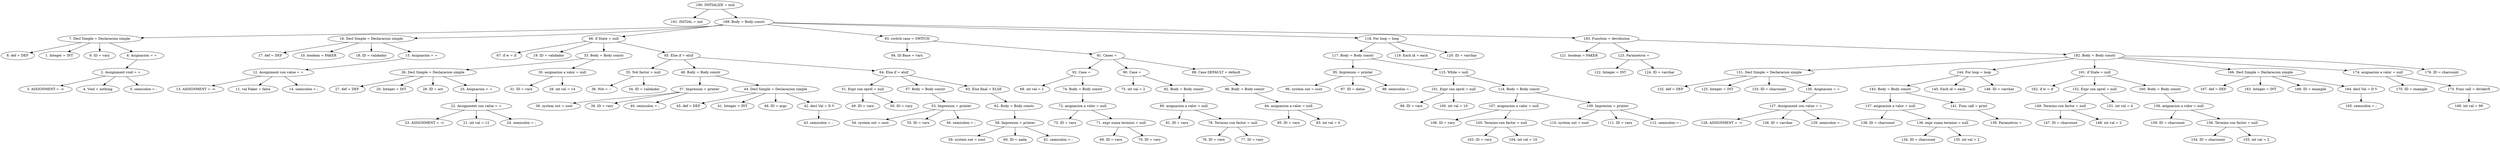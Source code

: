 digraph G {
"190. INITIALIZE = null"->"191. INITIAL = init"
"190. INITIALIZE = null"->"189. Body = Body constr"
"189. Body = Body constr"->"7. Decl Simple = Declaracion simple"
"7. Decl Simple = Declaracion simple"->"8. def = DEF"
"7. Decl Simple = Declaracion simple"->"1. Integer = INT"
"7. Decl Simple = Declaracion simple"->"9. ID = vary"
"7. Decl Simple = Declaracion simple"->"6. Asignacion = ="
"6. Asignacion = ="->"2. Assignment void = ="
"2. Assignment void = ="->"3. ASSIGNMENT = ->"
"2. Assignment void = ="->"4. Void = nothing"
"2. Assignment void = ="->"5. semicolon = ;"
"189. Body = Body constr"->"16. Decl Simple = Declaracion simple"
"16. Decl Simple = Declaracion simple"->"17. def = DEF"
"16. Decl Simple = Declaracion simple"->"10. boolean = FAKER"
"16. Decl Simple = Declaracion simple"->"18. ID = validador"
"16. Decl Simple = Declaracion simple"->"15. Asignacion = ="
"15. Asignacion = ="->"12. Assignment con value = ="
"12. Assignment con value = ="->"13. ASSIGNMENT = ->"
"12. Assignment con value = ="->"11. val Faker = false"
"12. Assignment con value = ="->"14. semicolon = ;"
"189. Body = Body constr"->"66. if State = null"
"66. if State = null"->"67. if w = if"
"66. if State = null"->"19. ID = validador"
"66. if State = null"->"33. Body = Body constr"
"33. Body = Body constr"->"26. Decl Simple = Declaracion simple"
"26. Decl Simple = Declaracion simple"->"27. def = DEF"
"26. Decl Simple = Declaracion simple"->"20. Integer = INT"
"26. Decl Simple = Declaracion simple"->"28. ID = act"
"26. Decl Simple = Declaracion simple"->"25. Asignacion = ="
"25. Asignacion = ="->"22. Assignment con value = ="
"22. Assignment con value = ="->"23. ASSIGNMENT = ->"
"22. Assignment con value = ="->"21. int val = 12"
"22. Assignment con value = ="->"24. semicolon = ;"
"33. Body = Body constr"->"30. asignacion a valor = null"
"30. asignacion a valor = null"->"31. ID = varx"
"30. asignacion a valor = null"->"29. int val = 14"
"66. if State = null"->"65. Else if = elsif"
"65. Else if = elsif"->"35. Not factor = null"
"35. Not factor = null"->"36. Not = ~"
"35. Not factor = null"->"34. ID = validador"
"65. Else if = elsif"->"48. Body = Body constr"
"48. Body = Body constr"->"37. Impresion = printer"
"37. Impresion = printer"->"38. system out = sout"
"37. Impresion = printer"->"39. ID = vary"
"37. Impresion = printer"->"40. semicolon = ;"
"48. Body = Body constr"->"44. Decl Simple = Declaracion simple"
"44. Decl Simple = Declaracion simple"->"45. def = DEF"
"44. Decl Simple = Declaracion simple"->"41. Integer = INT"
"44. Decl Simple = Declaracion simple"->"46. ID = args"
"44. Decl Simple = Declaracion simple"->"42. decl Val = D V"
"42. decl Val = D V"->"43. semicolon = ;"
"65. Else if = elsif"->"64. Else if = elsif"
"64. Else if = elsif"->"51. Expr con oprel = null"
"51. Expr con oprel = null"->"49. ID = varx"
"51. Expr con oprel = null"->"50. ID = vary"
"64. Else if = elsif"->"57. Body = Body constr"
"57. Body = Body constr"->"53. Impresion = printer"
"53. Impresion = printer"->"54. system out = sout"
"53. Impresion = printer"->"55. ID = varx"
"53. Impresion = printer"->"56. semicolon = ;"
"64. Else if = elsif"->"63. Else final = ELSE"
"63. Else final = ELSE"->"62. Body = Body constr"
"62. Body = Body constr"->"58. Impresion = printer"
"58. Impresion = printer"->"59. system out = sout"
"58. Impresion = printer"->"60. ID = nada"
"58. Impresion = printer"->"61. semicolon = ;"
"189. Body = Body constr"->"93. switch case = SWITCH"
"93. switch case = SWITCH"->"94. ID Base = varx"
"93. switch case = SWITCH"->"91. Cases =  "
"91. Cases =  "->"92. Case =  "
"92. Case =  "->"68. int val = 1"
"92. Case =  "->"74. Body = Body constr"
"74. Body = Body constr"->"72. asignacion a valor = null"
"72. asignacion a valor = null"->"73. ID = varx"
"72. asignacion a valor = null"->"71. expr suma termino = null"
"71. expr suma termino = null"->"69. ID = varx"
"71. expr suma termino = null"->"70. ID = vary"
"91. Cases =  "->"90. Case =  "
"90. Case =  "->"75. int val = 2"
"90. Case =  "->"82. Body = Body constr"
"82. Body = Body constr"->"80. asignacion a valor = null"
"80. asignacion a valor = null"->"81. ID = varx"
"80. asignacion a valor = null"->"78. Termino con factor = null"
"78. Termino con factor = null"->"76. ID = varx"
"78. Termino con factor = null"->"77. ID = vary"
"91. Cases =  "->"88. Case DEFAULT = default"
"88. Case DEFAULT = default"->"86. Body = Body constr"
"86. Body = Body constr"->"84. asignacion a valor = null"
"84. asignacion a valor = null"->"85. ID = varx"
"84. asignacion a valor = null"->"83. int val = 0"
"189. Body = Body constr"->"118. For loop = loop"
"118. For loop = loop"->"117. Body = Body constr"
"117. Body = Body constr"->"95. Impresion = printer"
"95. Impresion = printer"->"96. system out = sout"
"95. Impresion = printer"->"97. ID = datos"
"95. Impresion = printer"->"98. semicolon = ;"
"117. Body = Body constr"->"115. While = null"
"115. While = null"->"101. Expr con oprel = null"
"101. Expr con oprel = null"->"99. ID = varx"
"101. Expr con oprel = null"->"100. int val = 10"
"115. While = null"->"114. Body = Body constr"
"114. Body = Body constr"->"107. asignacion a valor = null"
"107. asignacion a valor = null"->"108. ID = vary"
"107. asignacion a valor = null"->"105. Termino con factor = null"
"105. Termino con factor = null"->"103. ID = vary"
"105. Termino con factor = null"->"104. int val = 10"
"114. Body = Body constr"->"109. Impresion = printer"
"109. Impresion = printer"->"110. system out = sout"
"109. Impresion = printer"->"111. ID = varx"
"109. Impresion = printer"->"112. semicolon = ;"
"118. For loop = loop"->"119. Each id = each"
"118. For loop = loop"->"120. ID = varchar"
"189. Body = Body constr"->"183. Function = devolucion"
"183. Function = devolucion"->"121. boolean = FAKER"
"183. Function = devolucion"->"123. Parametros =  "
"123. Parametros =  "->"122. Integer = INT"
"123. Parametros =  "->"124. ID = varchar"
"183. Function = devolucion"->"182. Body = Body constr"
"182. Body = Body constr"->"131. Decl Simple = Declaracion simple"
"131. Decl Simple = Declaracion simple"->"132. def = DEF"
"131. Decl Simple = Declaracion simple"->"125. Integer = INT"
"131. Decl Simple = Declaracion simple"->"133. ID = charcount"
"131. Decl Simple = Declaracion simple"->"130. Asignacion = ="
"130. Asignacion = ="->"127. Assignment con value = ="
"127. Assignment con value = ="->"128. ASSIGNMENT = ->"
"127. Assignment con value = ="->"126. ID = varchar"
"127. Assignment con value = ="->"129. semicolon = ;"
"182. Body = Body constr"->"144. For loop = loop"
"144. For loop = loop"->"143. Body = Body constr"
"143. Body = Body constr"->"137. asignacion a valor = null"
"137. asignacion a valor = null"->"138. ID = charcount"
"137. asignacion a valor = null"->"136. expr suma termino = null"
"136. expr suma termino = null"->"134. ID = charcount"
"136. expr suma termino = null"->"135. int val = 2"
"143. Body = Body constr"->"141. Func call = print"
"141. Func call = print"->"139. Parametros =  "
"144. For loop = loop"->"145. Each id = each"
"144. For loop = loop"->"146. ID = varchar"
"182. Body = Body constr"->"161. if State = null"
"161. if State = null"->"162. if w = if"
"161. if State = null"->"152. Expr con oprel = null"
"152. Expr con oprel = null"->"149. Termino con factor = null"
"149. Termino con factor = null"->"147. ID = charcount"
"149. Termino con factor = null"->"148. int val = 2"
"152. Expr con oprel = null"->"151. int val = 4"
"161. if State = null"->"160. Body = Body constr"
"160. Body = Body constr"->"158. asignacion a valor = null"
"158. asignacion a valor = null"->"159. ID = charcount"
"158. asignacion a valor = null"->"156. Termino con factor = null"
"156. Termino con factor = null"->"154. ID = charcount"
"156. Termino con factor = null"->"155. int val = 2"
"182. Body = Body constr"->"166. Decl Simple = Declaracion simple"
"166. Decl Simple = Declaracion simple"->"167. def = DEF"
"166. Decl Simple = Declaracion simple"->"163. Integer = INT"
"166. Decl Simple = Declaracion simple"->"168. ID = example"
"166. Decl Simple = Declaracion simple"->"164. decl Val = D V"
"164. decl Val = D V"->"165. semicolon = ;"
"182. Body = Body constr"->"174. asignacion a valor = null"
"174. asignacion a valor = null"->"175. ID = example"
"174. asignacion a valor = null"->"173. Func call = dividerX"
"173. Func call = dividerX"->"169. int val = 99"
"182. Body = Body constr"->"176. ID = charcount"


}
